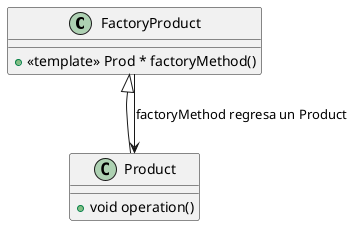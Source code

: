 @startuml
Class FactoryProduct{
  +<<template>> Prod * factoryMethod()
}
Class Product{
  +void operation()
}

FactoryProduct <|-- Product
Product <-- FactoryProduct : factoryMethod regresa un Product
@enduml
